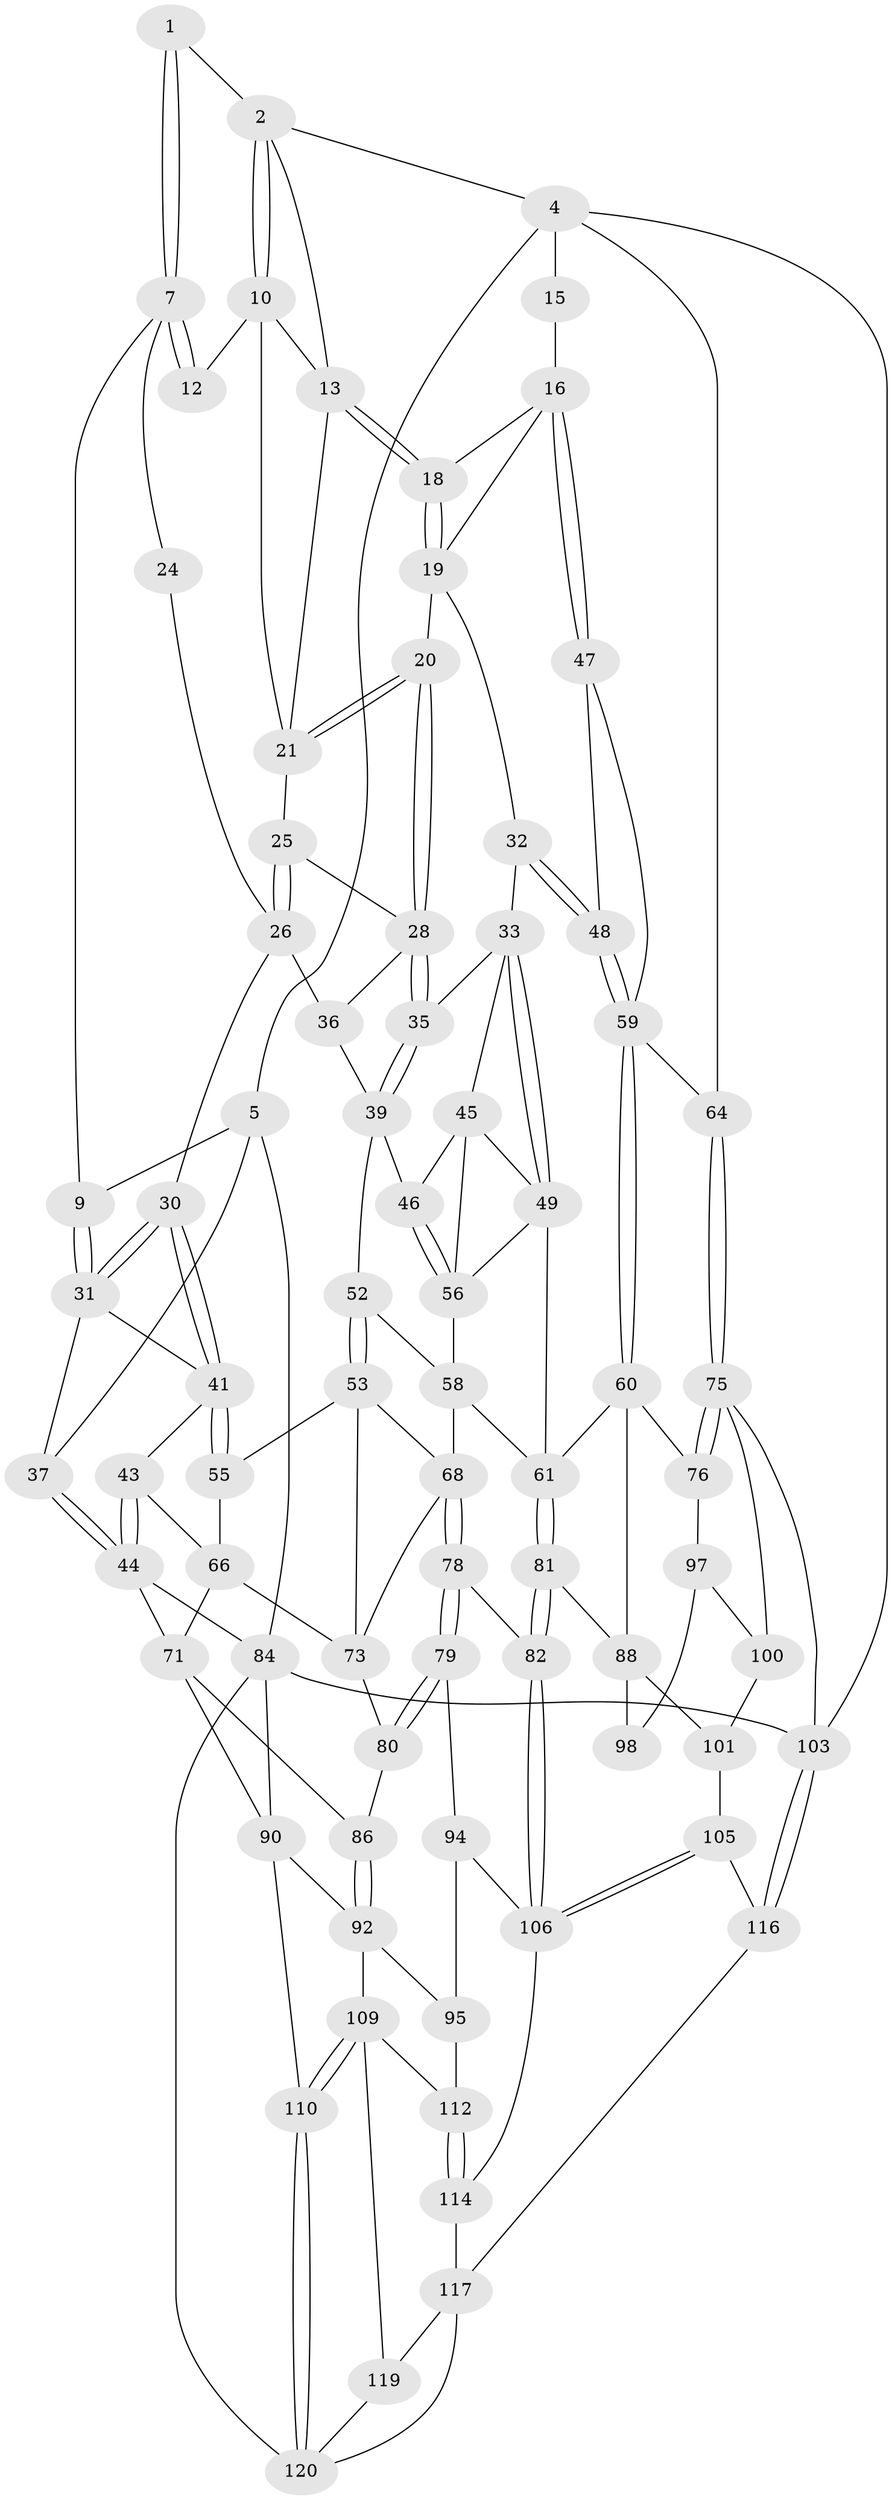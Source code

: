 // Generated by graph-tools (version 1.1) at 2025/52/02/27/25 19:52:39]
// undirected, 77 vertices, 170 edges
graph export_dot {
graph [start="1"]
  node [color=gray90,style=filled];
  1 [pos="+0.2619747405031887+0"];
  2 [pos="+0.3027176952540719+0",super="+3"];
  4 [pos="+0.892896221572714+0",super="+63"];
  5 [pos="+0+0",super="+6"];
  7 [pos="+0.21275699479109428+0.06892448681931777",super="+8"];
  9 [pos="+0.12559519082500756+0.1752942268299806"];
  10 [pos="+0.35088285490425253+0.03370632106590938",super="+11"];
  12 [pos="+0.32120044758562666+0.1340325998781065"];
  13 [pos="+0.7031600824539663+0",super="+14"];
  15 [pos="+0.9563642295882575+0.23550623869889115"];
  16 [pos="+0.9430307786655214+0.23621031637317902",super="+17"];
  18 [pos="+0.713835125073134+0"];
  19 [pos="+0.5713382389091869+0.17888687667991054",super="+23"];
  20 [pos="+0.5173712313771394+0.18168687515229734"];
  21 [pos="+0.4883020479777661+0.14411720551777774",super="+22"];
  24 [pos="+0.2866633714692827+0.15079671711005566"];
  25 [pos="+0.36341714198281105+0.19195515361768312"];
  26 [pos="+0.3442304513251929+0.27115045878230487",super="+27"];
  28 [pos="+0.4995643520780871+0.2286654782492198",super="+29"];
  30 [pos="+0.22226792223443523+0.31525507560919164"];
  31 [pos="+0.11523433606495925+0.18479808299230907",super="+38"];
  32 [pos="+0.6941520089310772+0.2669808569750413"];
  33 [pos="+0.6704200510199417+0.28204097126143146",super="+34"];
  35 [pos="+0.5005871354679087+0.23198185084421305"];
  36 [pos="+0.39622418696010536+0.31637216990253136"];
  37 [pos="+0+0.09479441134701146"];
  39 [pos="+0.48361765912277943+0.3323290754775854",super="+40"];
  41 [pos="+0.21625471630421314+0.36926031624827",super="+42"];
  43 [pos="+0.04582398914757017+0.40292245458793363"];
  44 [pos="+0+0.47610646184887456",super="+72"];
  45 [pos="+0.5707248329203857+0.3266745504844657",super="+51"];
  46 [pos="+0.48478018842686854+0.3329995901411114"];
  47 [pos="+0.8111660533652217+0.32548810155780084"];
  48 [pos="+0.8063354349596014+0.3279167737668318"];
  49 [pos="+0.5851280997387155+0.4883888187177853",super="+50"];
  52 [pos="+0.3878544862018616+0.40230042855474435"];
  53 [pos="+0.34248278016266076+0.4402169549122014",super="+54"];
  55 [pos="+0.21804593550873158+0.39418187017120154"];
  56 [pos="+0.49840316892511155+0.3699857359001444",super="+57"];
  58 [pos="+0.46192418706531435+0.42982982340231835",super="+67"];
  59 [pos="+0.7809166313013863+0.4407525968322585",super="+65"];
  60 [pos="+0.7486032514429908+0.5243939337560943",super="+77"];
  61 [pos="+0.6186628433526349+0.5392289752131336",super="+62"];
  64 [pos="+1+0.5596220412202056"];
  66 [pos="+0.12162841706857122+0.4199037037028812",super="+70"];
  68 [pos="+0.38848074358506957+0.535329291614636",super="+69"];
  71 [pos="+0.03594257179801823+0.6037886700450723",super="+87"];
  73 [pos="+0.20317336740816333+0.49050568289372537",super="+74"];
  75 [pos="+1+0.7345655150767718",super="+104"];
  76 [pos="+0.9367897500333594+0.6620114869516638"];
  78 [pos="+0.40686236833169637+0.6162451863966248",super="+83"];
  79 [pos="+0.24561537409124654+0.6601459014231699",super="+93"];
  80 [pos="+0.22649508777511781+0.644093541570849"];
  81 [pos="+0.5618418745953416+0.647634165070785"];
  82 [pos="+0.4938764211108578+0.6897262509341576"];
  84 [pos="+0+0.7798580481721404",super="+85"];
  86 [pos="+0.15255594882898413+0.654775709929146"];
  88 [pos="+0.7148403407716077+0.7245926511899771",super="+89"];
  90 [pos="+0.07423108752822098+0.7941312912584015",super="+91"];
  92 [pos="+0.13377006842034592+0.797534001752414",super="+96"];
  94 [pos="+0.288350795771797+0.7712874015630106",super="+108"];
  95 [pos="+0.24383275574771526+0.8114267904329363",super="+111"];
  97 [pos="+0.9026489165055703+0.6794505606619831",super="+99"];
  98 [pos="+0.7314258368164722+0.7416442941468988"];
  100 [pos="+0.7491093997847215+0.8915401772420597"];
  101 [pos="+0.7431724439126229+0.8909493918162158",super="+102"];
  103 [pos="+1+1"];
  105 [pos="+0.5136377920875786+0.8572361616296288",super="+115"];
  106 [pos="+0.4636537905213667+0.8171183136711038",super="+107"];
  109 [pos="+0.15064246366412068+0.8646366775069633",super="+113"];
  110 [pos="+0.10091146265789405+0.9264159559107048"];
  112 [pos="+0.2662019350788029+0.9183535681529805"];
  114 [pos="+0.3367614419198981+0.9813664929034034"];
  116 [pos="+0.5209594081795401+1"];
  117 [pos="+0.3527390466980722+1",super="+118"];
  119 [pos="+0.19567698329986635+0.9566891664098116"];
  120 [pos="+0.09873083129459514+0.9965377811683699",super="+121"];
  1 -- 2;
  1 -- 7;
  1 -- 7;
  2 -- 10;
  2 -- 10;
  2 -- 4;
  2 -- 13;
  4 -- 5;
  4 -- 15 [weight=2];
  4 -- 64;
  4 -- 103;
  5 -- 37;
  5 -- 84;
  5 -- 9;
  7 -- 12;
  7 -- 12;
  7 -- 24;
  7 -- 9;
  9 -- 31;
  9 -- 31;
  10 -- 12;
  10 -- 21;
  10 -- 13;
  13 -- 18;
  13 -- 18;
  13 -- 21;
  15 -- 16;
  16 -- 47;
  16 -- 47;
  16 -- 18;
  16 -- 19;
  18 -- 19;
  18 -- 19;
  19 -- 20;
  19 -- 32;
  20 -- 21;
  20 -- 21;
  20 -- 28;
  20 -- 28;
  21 -- 25;
  24 -- 26;
  25 -- 26;
  25 -- 26;
  25 -- 28;
  26 -- 36;
  26 -- 30;
  28 -- 35;
  28 -- 35;
  28 -- 36;
  30 -- 31;
  30 -- 31;
  30 -- 41;
  30 -- 41;
  31 -- 41;
  31 -- 37;
  32 -- 33;
  32 -- 48;
  32 -- 48;
  33 -- 49;
  33 -- 49;
  33 -- 35;
  33 -- 45;
  35 -- 39;
  35 -- 39;
  36 -- 39;
  37 -- 44;
  37 -- 44;
  39 -- 46;
  39 -- 52;
  41 -- 55;
  41 -- 55;
  41 -- 43;
  43 -- 44;
  43 -- 44;
  43 -- 66;
  44 -- 84;
  44 -- 71;
  45 -- 46;
  45 -- 56;
  45 -- 49;
  46 -- 56;
  46 -- 56;
  47 -- 48;
  47 -- 59;
  48 -- 59;
  48 -- 59;
  49 -- 61;
  49 -- 56;
  52 -- 53;
  52 -- 53;
  52 -- 58;
  53 -- 68;
  53 -- 73;
  53 -- 55;
  55 -- 66;
  56 -- 58;
  58 -- 68;
  58 -- 61;
  59 -- 60;
  59 -- 60;
  59 -- 64;
  60 -- 61;
  60 -- 88;
  60 -- 76;
  61 -- 81;
  61 -- 81;
  64 -- 75;
  64 -- 75;
  66 -- 73;
  66 -- 71;
  68 -- 78;
  68 -- 78;
  68 -- 73;
  71 -- 90;
  71 -- 86;
  73 -- 80;
  75 -- 76;
  75 -- 76;
  75 -- 100;
  75 -- 103;
  76 -- 97;
  78 -- 79 [weight=2];
  78 -- 79;
  78 -- 82;
  79 -- 80;
  79 -- 80;
  79 -- 94;
  80 -- 86;
  81 -- 82;
  81 -- 82;
  81 -- 88;
  82 -- 106;
  82 -- 106;
  84 -- 103;
  84 -- 90;
  84 -- 120;
  86 -- 92;
  86 -- 92;
  88 -- 98;
  88 -- 101;
  90 -- 92;
  90 -- 110;
  92 -- 109;
  92 -- 95;
  94 -- 95 [weight=2];
  94 -- 106;
  95 -- 112;
  97 -- 98 [weight=2];
  97 -- 100;
  100 -- 101;
  101 -- 105 [weight=2];
  103 -- 116;
  103 -- 116;
  105 -- 106;
  105 -- 106;
  105 -- 116;
  106 -- 114;
  109 -- 110;
  109 -- 110;
  109 -- 112;
  109 -- 119;
  110 -- 120;
  110 -- 120;
  112 -- 114;
  112 -- 114;
  114 -- 117;
  116 -- 117;
  117 -- 119;
  117 -- 120;
  119 -- 120;
}

